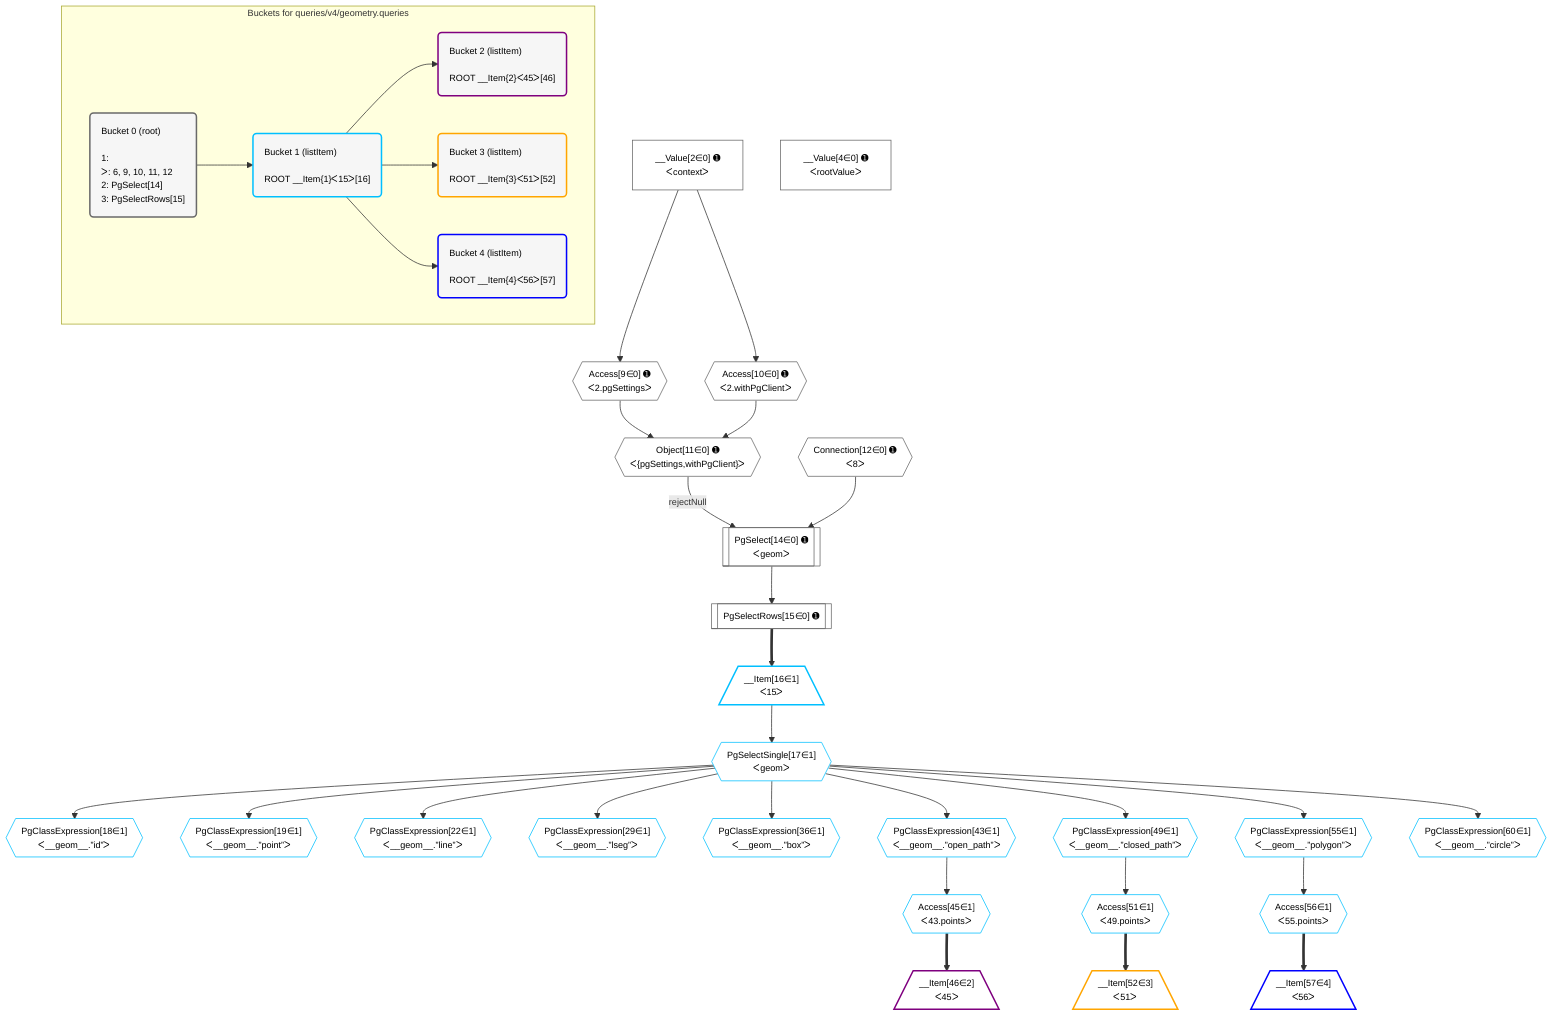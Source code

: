 %%{init: {'themeVariables': { 'fontSize': '12px'}}}%%
graph TD
    classDef path fill:#eee,stroke:#000,color:#000
    classDef plan fill:#fff,stroke-width:1px,color:#000
    classDef itemplan fill:#fff,stroke-width:2px,color:#000
    classDef unbatchedplan fill:#dff,stroke-width:1px,color:#000
    classDef sideeffectplan fill:#fcc,stroke-width:2px,color:#000
    classDef bucket fill:#f6f6f6,color:#000,stroke-width:2px,text-align:left


    %% plan dependencies
    PgSelect14[["PgSelect[14∈0] ➊<br />ᐸgeomᐳ"]]:::plan
    Object11{{"Object[11∈0] ➊<br />ᐸ{pgSettings,withPgClient}ᐳ"}}:::plan
    Connection12{{"Connection[12∈0] ➊<br />ᐸ8ᐳ"}}:::plan
    Object11 -->|rejectNull| PgSelect14
    Connection12 --> PgSelect14
    Access9{{"Access[9∈0] ➊<br />ᐸ2.pgSettingsᐳ"}}:::plan
    Access10{{"Access[10∈0] ➊<br />ᐸ2.withPgClientᐳ"}}:::plan
    Access9 & Access10 --> Object11
    __Value2["__Value[2∈0] ➊<br />ᐸcontextᐳ"]:::plan
    __Value2 --> Access9
    __Value2 --> Access10
    PgSelectRows15[["PgSelectRows[15∈0] ➊"]]:::plan
    PgSelect14 --> PgSelectRows15
    __Value4["__Value[4∈0] ➊<br />ᐸrootValueᐳ"]:::plan
    __Item16[/"__Item[16∈1]<br />ᐸ15ᐳ"\]:::itemplan
    PgSelectRows15 ==> __Item16
    PgSelectSingle17{{"PgSelectSingle[17∈1]<br />ᐸgeomᐳ"}}:::plan
    __Item16 --> PgSelectSingle17
    PgClassExpression18{{"PgClassExpression[18∈1]<br />ᐸ__geom__.”id”ᐳ"}}:::plan
    PgSelectSingle17 --> PgClassExpression18
    PgClassExpression19{{"PgClassExpression[19∈1]<br />ᐸ__geom__.”point”ᐳ"}}:::plan
    PgSelectSingle17 --> PgClassExpression19
    PgClassExpression22{{"PgClassExpression[22∈1]<br />ᐸ__geom__.”line”ᐳ"}}:::plan
    PgSelectSingle17 --> PgClassExpression22
    PgClassExpression29{{"PgClassExpression[29∈1]<br />ᐸ__geom__.”lseg”ᐳ"}}:::plan
    PgSelectSingle17 --> PgClassExpression29
    PgClassExpression36{{"PgClassExpression[36∈1]<br />ᐸ__geom__.”box”ᐳ"}}:::plan
    PgSelectSingle17 --> PgClassExpression36
    PgClassExpression43{{"PgClassExpression[43∈1]<br />ᐸ__geom__.”open_path”ᐳ"}}:::plan
    PgSelectSingle17 --> PgClassExpression43
    Access45{{"Access[45∈1]<br />ᐸ43.pointsᐳ"}}:::plan
    PgClassExpression43 --> Access45
    PgClassExpression49{{"PgClassExpression[49∈1]<br />ᐸ__geom__.”closed_path”ᐳ"}}:::plan
    PgSelectSingle17 --> PgClassExpression49
    Access51{{"Access[51∈1]<br />ᐸ49.pointsᐳ"}}:::plan
    PgClassExpression49 --> Access51
    PgClassExpression55{{"PgClassExpression[55∈1]<br />ᐸ__geom__.”polygon”ᐳ"}}:::plan
    PgSelectSingle17 --> PgClassExpression55
    Access56{{"Access[56∈1]<br />ᐸ55.pointsᐳ"}}:::plan
    PgClassExpression55 --> Access56
    PgClassExpression60{{"PgClassExpression[60∈1]<br />ᐸ__geom__.”circle”ᐳ"}}:::plan
    PgSelectSingle17 --> PgClassExpression60
    __Item46[/"__Item[46∈2]<br />ᐸ45ᐳ"\]:::itemplan
    Access45 ==> __Item46
    __Item52[/"__Item[52∈3]<br />ᐸ51ᐳ"\]:::itemplan
    Access51 ==> __Item52
    __Item57[/"__Item[57∈4]<br />ᐸ56ᐳ"\]:::itemplan
    Access56 ==> __Item57

    %% define steps

    subgraph "Buckets for queries/v4/geometry.queries"
    Bucket0("Bucket 0 (root)<br /><br />1: <br />ᐳ: 6, 9, 10, 11, 12<br />2: PgSelect[14]<br />3: PgSelectRows[15]"):::bucket
    classDef bucket0 stroke:#696969
    class Bucket0,__Value2,__Value4,Access9,Access10,Object11,Connection12,PgSelect14,PgSelectRows15 bucket0
    Bucket1("Bucket 1 (listItem)<br /><br />ROOT __Item{1}ᐸ15ᐳ[16]"):::bucket
    classDef bucket1 stroke:#00bfff
    class Bucket1,__Item16,PgSelectSingle17,PgClassExpression18,PgClassExpression19,PgClassExpression22,PgClassExpression29,PgClassExpression36,PgClassExpression43,Access45,PgClassExpression49,Access51,PgClassExpression55,Access56,PgClassExpression60 bucket1
    Bucket2("Bucket 2 (listItem)<br /><br />ROOT __Item{2}ᐸ45ᐳ[46]"):::bucket
    classDef bucket2 stroke:#7f007f
    class Bucket2,__Item46 bucket2
    Bucket3("Bucket 3 (listItem)<br /><br />ROOT __Item{3}ᐸ51ᐳ[52]"):::bucket
    classDef bucket3 stroke:#ffa500
    class Bucket3,__Item52 bucket3
    Bucket4("Bucket 4 (listItem)<br /><br />ROOT __Item{4}ᐸ56ᐳ[57]"):::bucket
    classDef bucket4 stroke:#0000ff
    class Bucket4,__Item57 bucket4
    Bucket0 --> Bucket1
    Bucket1 --> Bucket2 & Bucket3 & Bucket4
    end